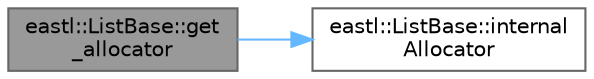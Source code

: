 digraph "eastl::ListBase::get_allocator"
{
 // LATEX_PDF_SIZE
  bgcolor="transparent";
  edge [fontname=Helvetica,fontsize=10,labelfontname=Helvetica,labelfontsize=10];
  node [fontname=Helvetica,fontsize=10,shape=box,height=0.2,width=0.4];
  rankdir="LR";
  Node1 [id="Node000001",label="eastl::ListBase::get\l_allocator",height=0.2,width=0.4,color="gray40", fillcolor="grey60", style="filled", fontcolor="black",tooltip=" "];
  Node1 -> Node2 [id="edge2_Node000001_Node000002",color="steelblue1",style="solid",tooltip=" "];
  Node2 [id="Node000002",label="eastl::ListBase::internal\lAllocator",height=0.2,width=0.4,color="grey40", fillcolor="white", style="filled",URL="$classeastl_1_1_list_base.html#af5bb64493c3c7961cbfb04e43fedbe44",tooltip=" "];
}

